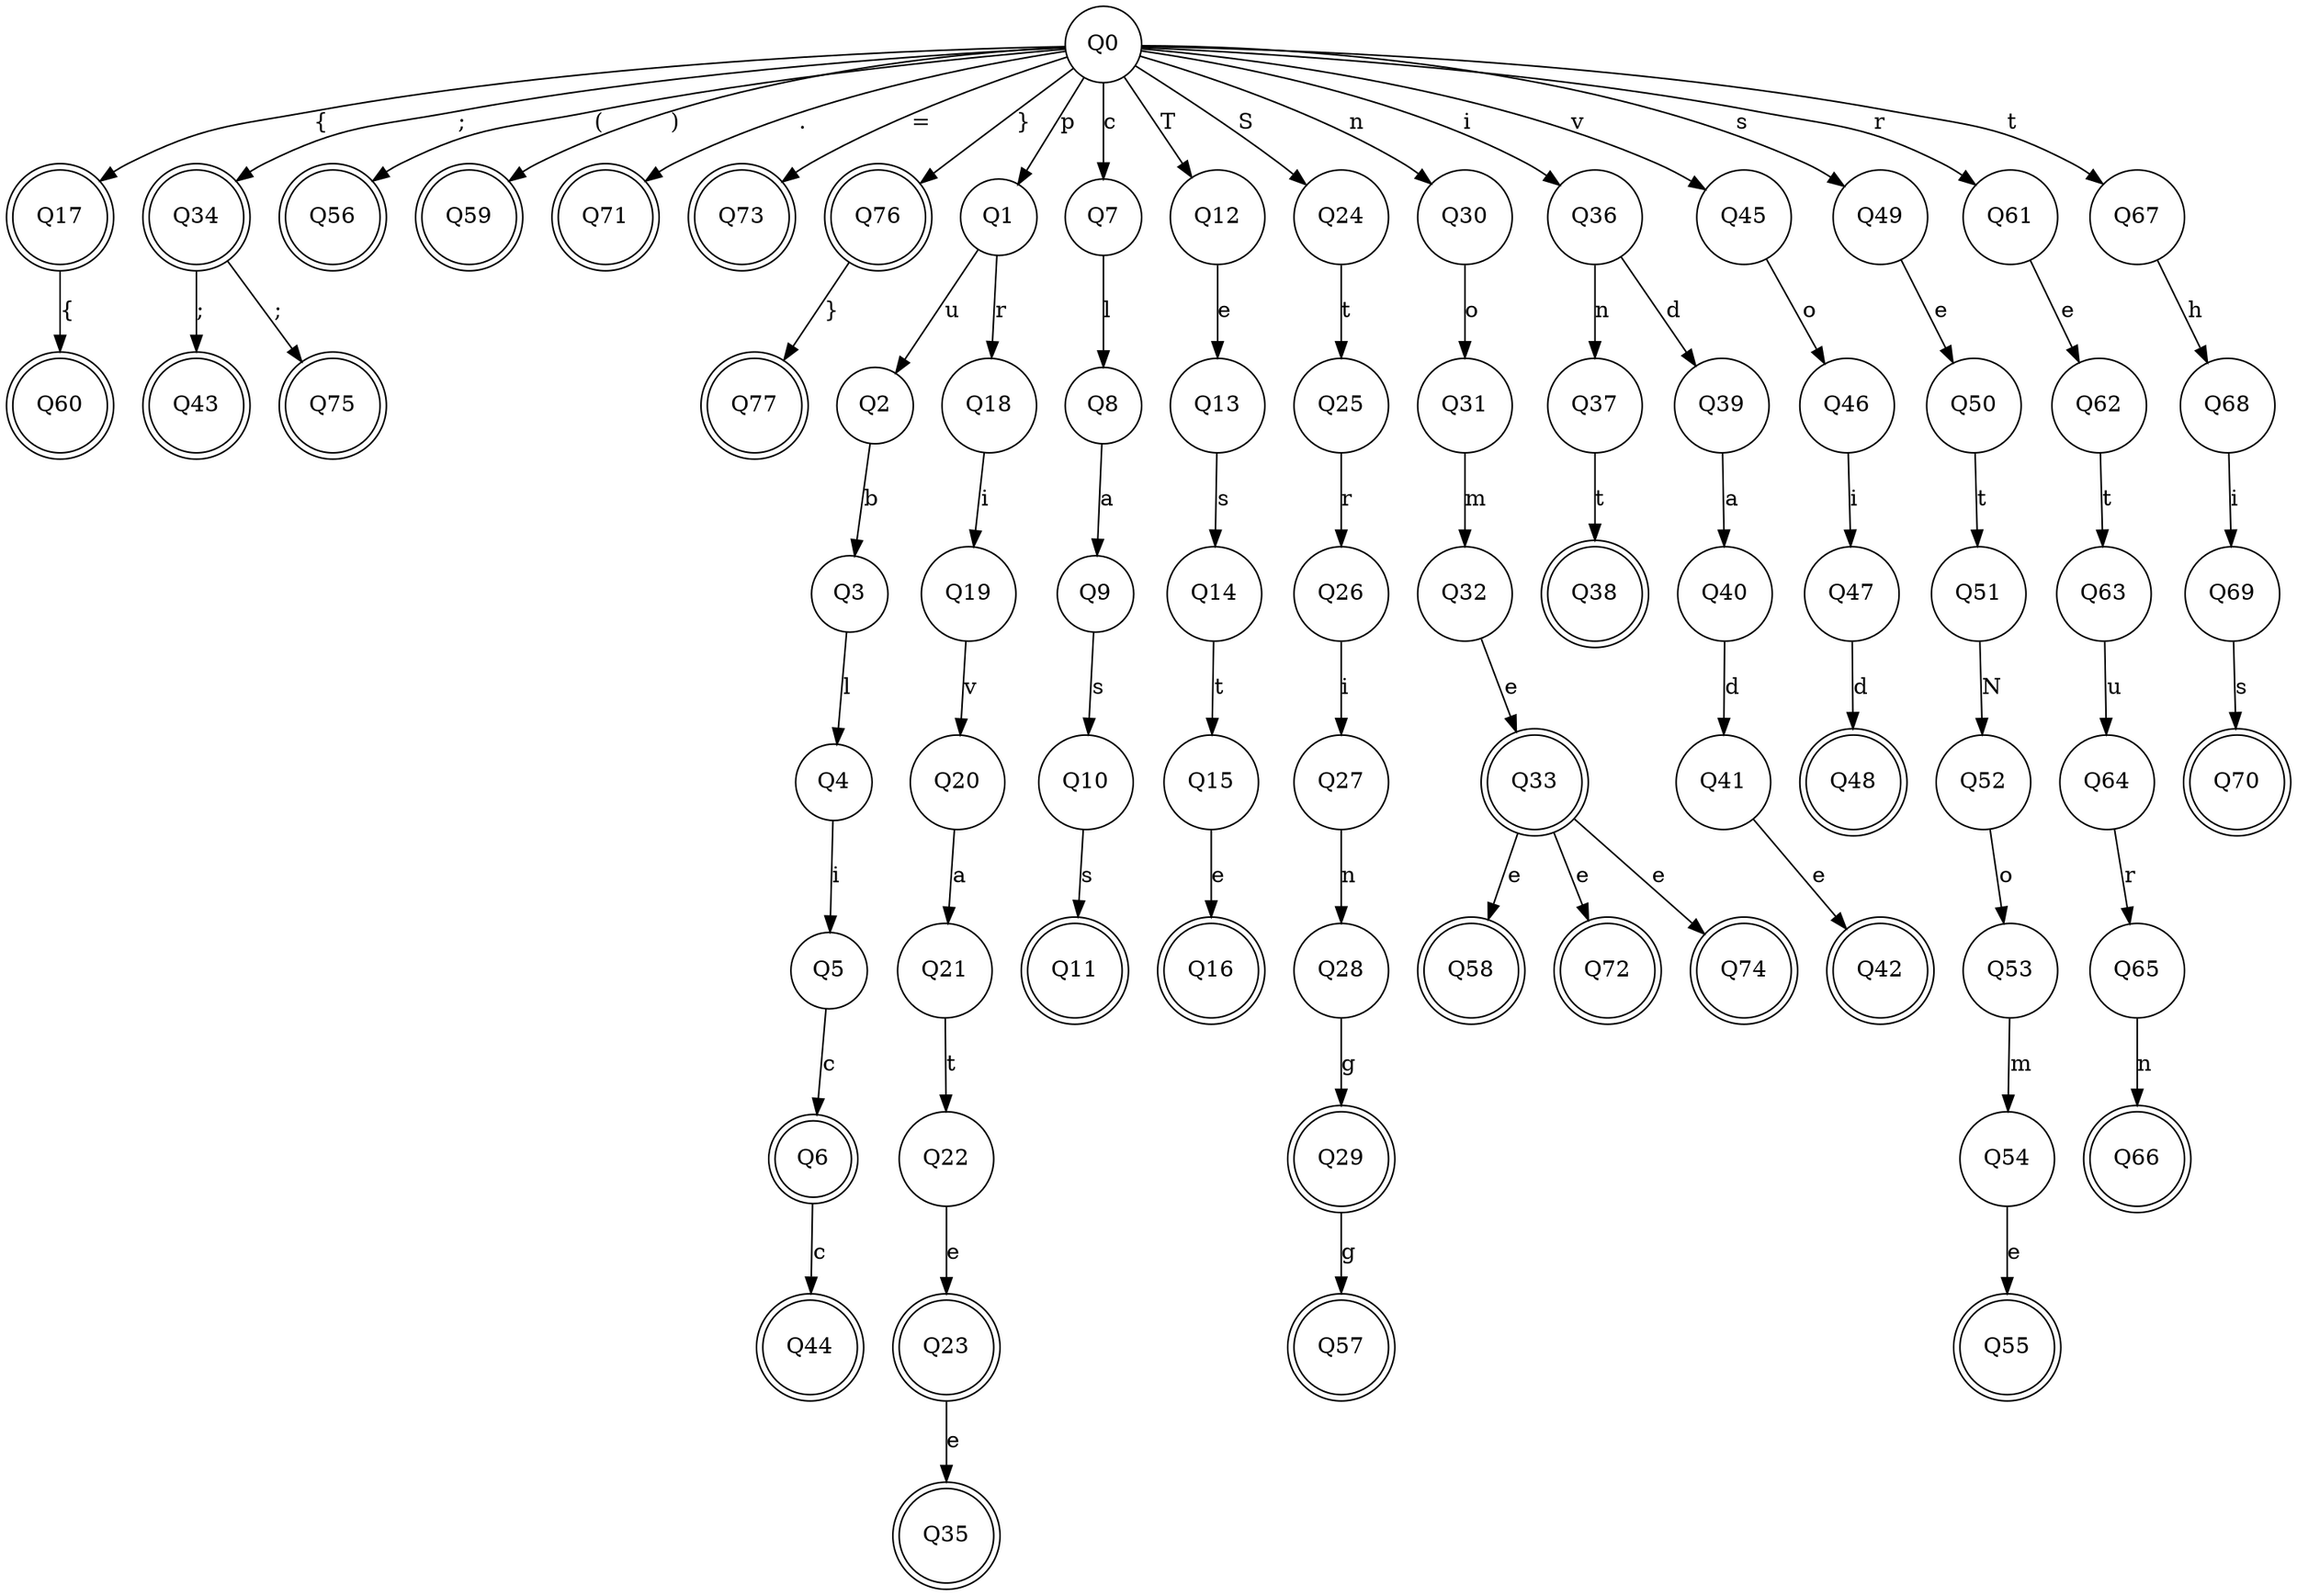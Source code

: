 digraph G { 
 	node [shape = doublecircle];
		Q6;
		Q11;
		Q16;
		Q17;
		Q23;
		Q29;
		Q33;
		Q34;
		Q35;
		Q38;
		Q42;
		Q43;
		Q44;
		Q48;
		Q55;
		Q56;
		Q57;
		Q58;
		Q59;
		Q60;
		Q66;
		Q70;
		Q71;
		Q72;
		Q73;
		Q74;
		Q75;
		Q76;
		Q77;
	node [shape = circle]; 
	Q0 -> Q1 [label="p"];
	Q1 -> Q2 [label="u"];
	Q2 -> Q3 [label="b"];
	Q3 -> Q4 [label="l"];
	Q4 -> Q5 [label="i"];
	Q5 -> Q6 [label="c"];
	Q0 -> Q7 [label="c"];
	Q7 -> Q8 [label="l"];
	Q8 -> Q9 [label="a"];
	Q9 -> Q10 [label="s"];
	Q10 -> Q11 [label="s"];
	Q0 -> Q12 [label="T"];
	Q12 -> Q13 [label="e"];
	Q13 -> Q14 [label="s"];
	Q14 -> Q15 [label="t"];
	Q15 -> Q16 [label="e"];
	Q0 -> Q17 [label="{"];
	Q1 -> Q18 [label="r"];
	Q18 -> Q19 [label="i"];
	Q19 -> Q20 [label="v"];
	Q20 -> Q21 [label="a"];
	Q21 -> Q22 [label="t"];
	Q22 -> Q23 [label="e"];
	Q0 -> Q24 [label="S"];
	Q24 -> Q25 [label="t"];
	Q25 -> Q26 [label="r"];
	Q26 -> Q27 [label="i"];
	Q27 -> Q28 [label="n"];
	Q28 -> Q29 [label="g"];
	Q0 -> Q30 [label="n"];
	Q30 -> Q31 [label="o"];
	Q31 -> Q32 [label="m"];
	Q32 -> Q33 [label="e"];
	Q0 -> Q34 [label=";"];
	Q23 -> Q35 [label="e"];
	Q0 -> Q36 [label="i"];
	Q36 -> Q37 [label="n"];
	Q37 -> Q38 [label="t"];
	Q36 -> Q39 [label="d"];
	Q39 -> Q40 [label="a"];
	Q40 -> Q41 [label="d"];
	Q41 -> Q42 [label="e"];
	Q34 -> Q43 [label=";"];
	Q6 -> Q44 [label="c"];
	Q0 -> Q45 [label="v"];
	Q45 -> Q46 [label="o"];
	Q46 -> Q47 [label="i"];
	Q47 -> Q48 [label="d"];
	Q0 -> Q49 [label="s"];
	Q49 -> Q50 [label="e"];
	Q50 -> Q51 [label="t"];
	Q51 -> Q52 [label="N"];
	Q52 -> Q53 [label="o"];
	Q53 -> Q54 [label="m"];
	Q54 -> Q55 [label="e"];
	Q0 -> Q56 [label="("];
	Q29 -> Q57 [label="g"];
	Q33 -> Q58 [label="e"];
	Q0 -> Q59 [label=")"];
	Q17 -> Q60 [label="{"];
	Q0 -> Q61 [label="r"];
	Q61 -> Q62 [label="e"];
	Q62 -> Q63 [label="t"];
	Q63 -> Q64 [label="u"];
	Q64 -> Q65 [label="r"];
	Q65 -> Q66 [label="n"];
	Q0 -> Q67 [label="t"];
	Q67 -> Q68 [label="h"];
	Q68 -> Q69 [label="i"];
	Q69 -> Q70 [label="s"];
	Q0 -> Q71 [label="."];
	Q33 -> Q72 [label="e"];
	Q0 -> Q73 [label="="];
	Q33 -> Q74 [label="e"];
	Q34 -> Q75 [label=";"];
	Q0 -> Q76 [label="}"];
	Q76 -> Q77 [label="}"];
}